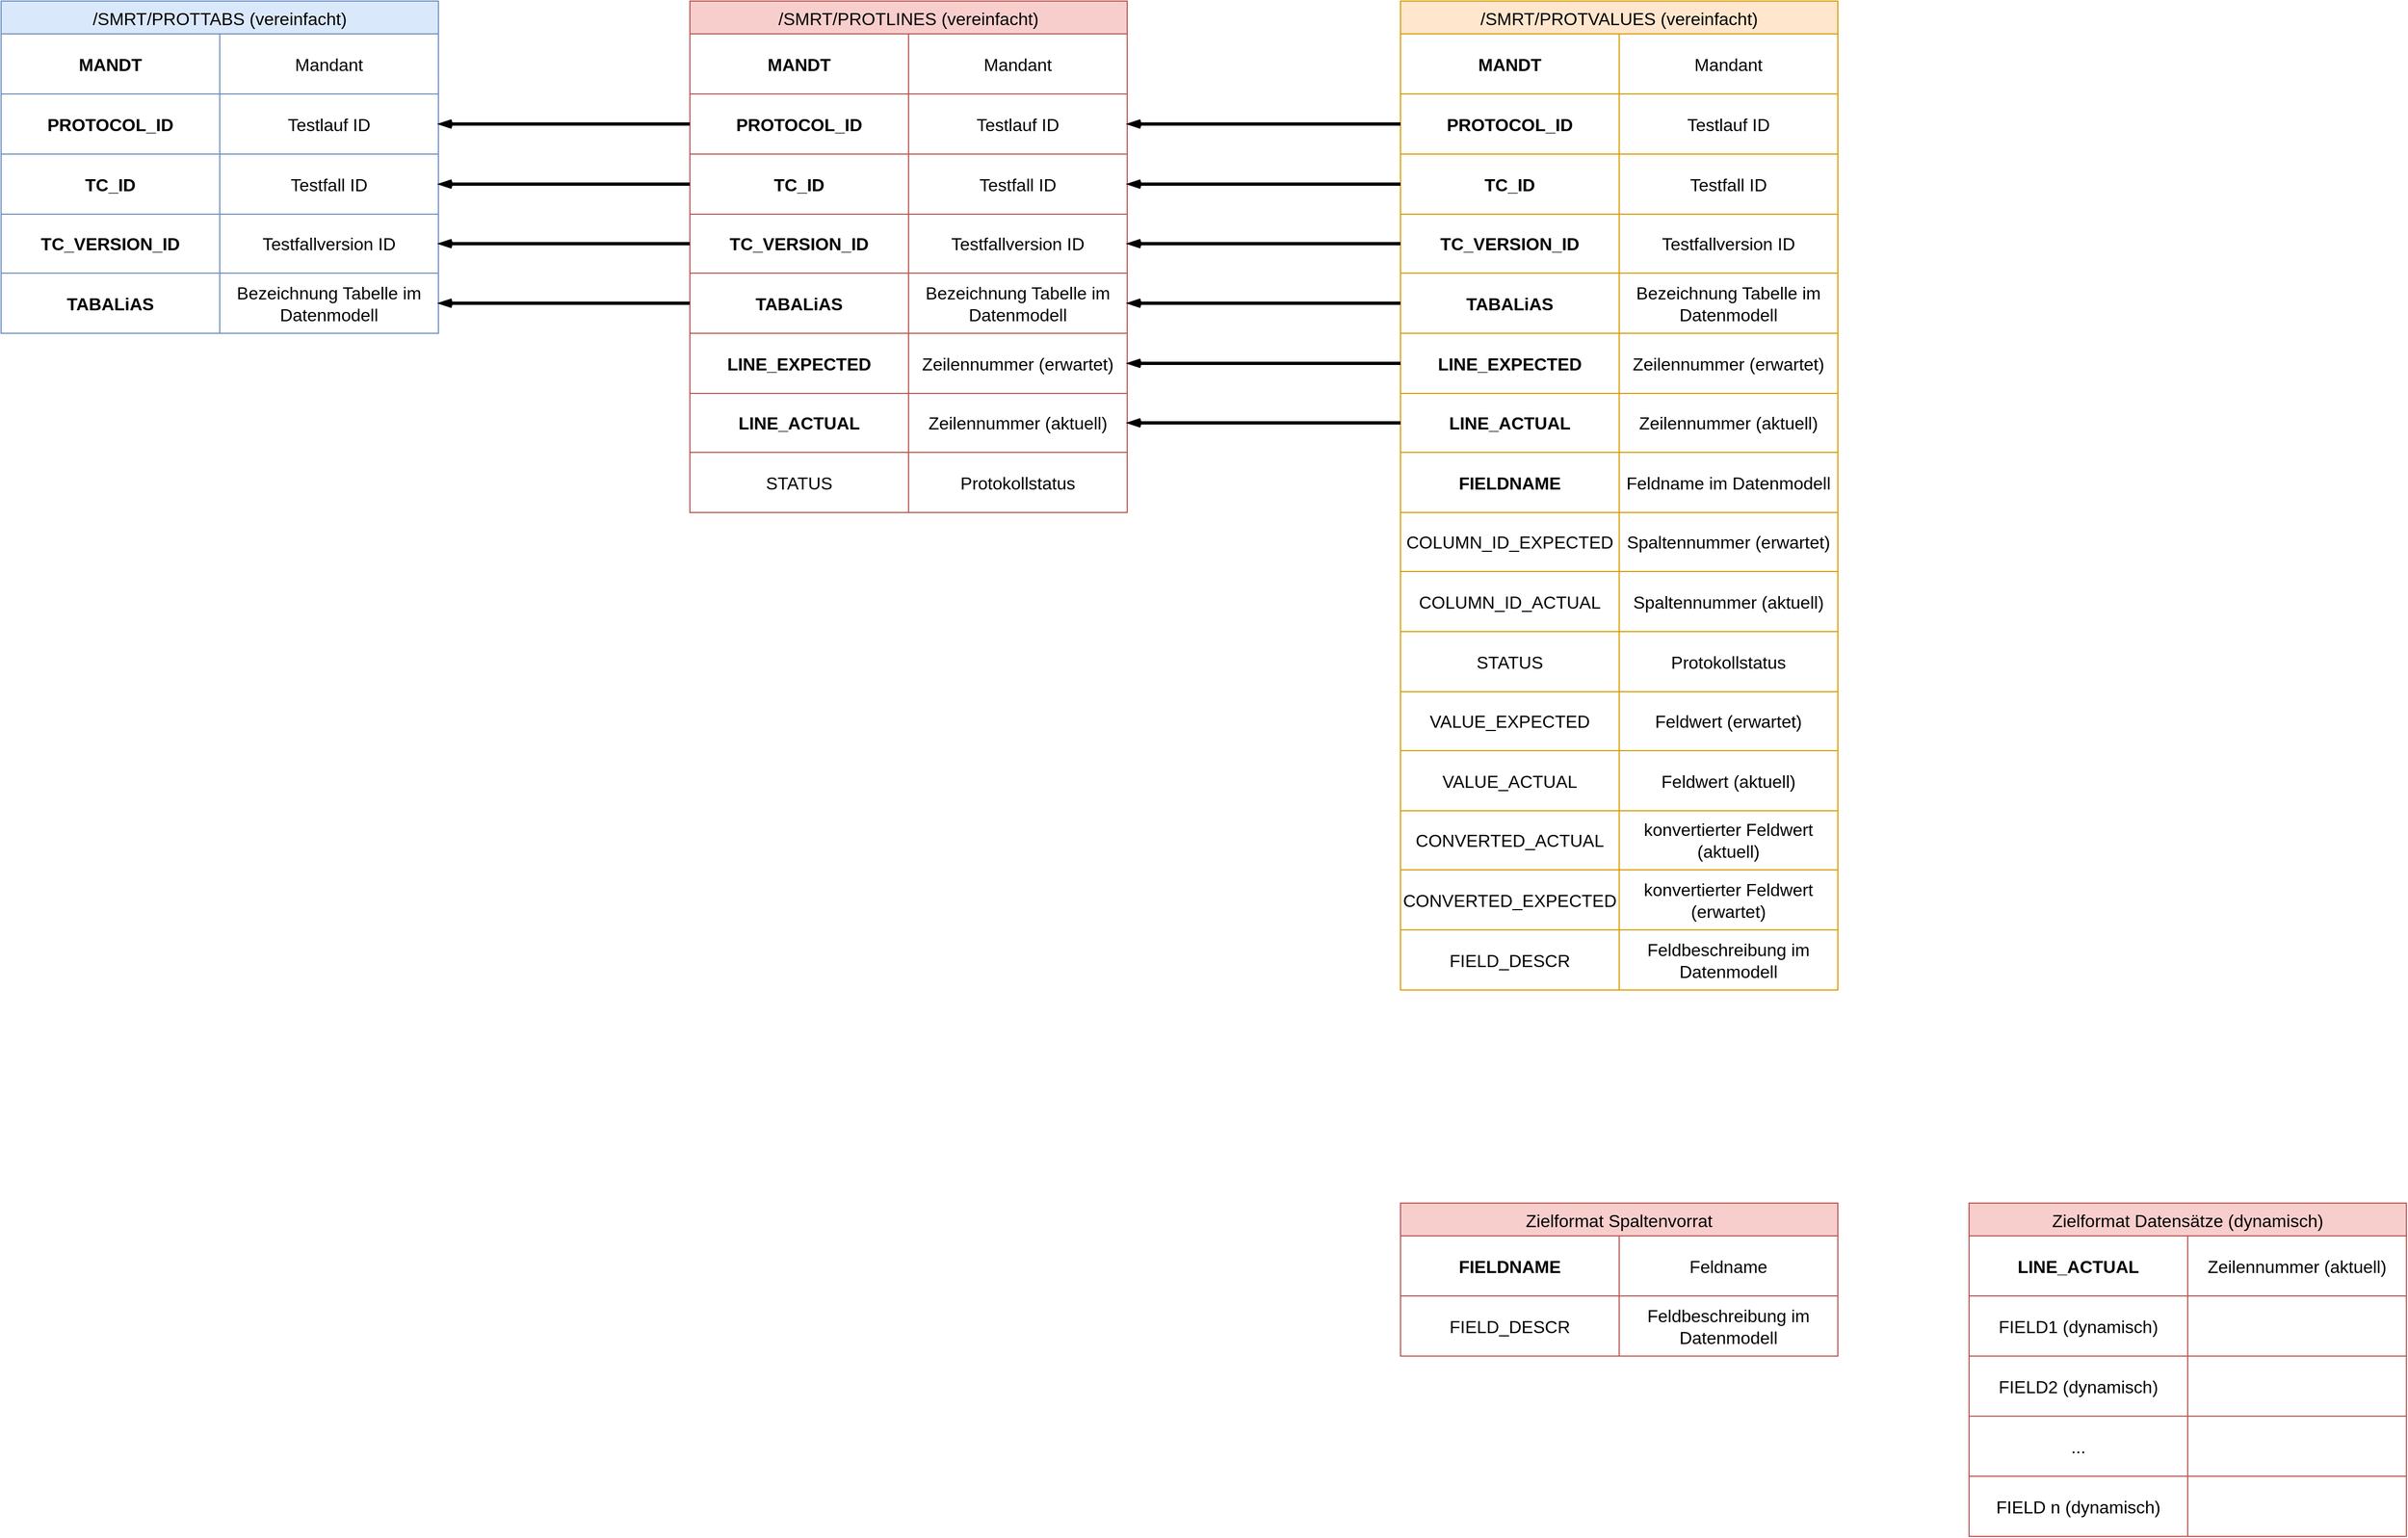 <mxfile version="28.2.8">
  <diagram name="Seite-1" id="xtS-RTxyF89VJCSjxANe">
    <mxGraphModel dx="3441" dy="951" grid="1" gridSize="10" guides="1" tooltips="1" connect="1" arrows="1" fold="1" page="1" pageScale="1" pageWidth="827" pageHeight="1169" math="0" shadow="0">
      <root>
        <mxCell id="0" />
        <mxCell id="1" parent="0" />
        <mxCell id="TMRvNmBy3gaYvKD6rry--1" value="/SMRT/PROTVALUES (vereinfacht)" style="shape=table;startSize=30;container=1;collapsible=0;childLayout=tableLayout;strokeColor=#d79b00;fontSize=16;fillColor=#ffe6cc;" vertex="1" parent="1">
          <mxGeometry x="90" y="80" width="400" height="905" as="geometry" />
        </mxCell>
        <mxCell id="TMRvNmBy3gaYvKD6rry--2" value="" style="shape=tableRow;horizontal=0;startSize=0;swimlaneHead=0;swimlaneBody=0;strokeColor=inherit;top=0;left=0;bottom=0;right=0;collapsible=0;dropTarget=0;fillColor=none;points=[[0,0.5],[1,0.5]];portConstraint=eastwest;fontSize=16;" vertex="1" parent="TMRvNmBy3gaYvKD6rry--1">
          <mxGeometry y="30" width="400" height="55" as="geometry" />
        </mxCell>
        <mxCell id="TMRvNmBy3gaYvKD6rry--3" value="MANDT" style="shape=partialRectangle;html=1;whiteSpace=wrap;connectable=0;strokeColor=inherit;overflow=hidden;fillColor=none;top=0;left=0;bottom=0;right=0;pointerEvents=1;fontSize=16;fontStyle=1" vertex="1" parent="TMRvNmBy3gaYvKD6rry--2">
          <mxGeometry width="200" height="55" as="geometry">
            <mxRectangle width="200" height="55" as="alternateBounds" />
          </mxGeometry>
        </mxCell>
        <mxCell id="TMRvNmBy3gaYvKD6rry--4" value="Mandant" style="shape=partialRectangle;html=1;whiteSpace=wrap;connectable=0;strokeColor=inherit;overflow=hidden;fillColor=none;top=0;left=0;bottom=0;right=0;pointerEvents=1;fontSize=16;" vertex="1" parent="TMRvNmBy3gaYvKD6rry--2">
          <mxGeometry x="200" width="200" height="55" as="geometry">
            <mxRectangle width="200" height="55" as="alternateBounds" />
          </mxGeometry>
        </mxCell>
        <mxCell id="TMRvNmBy3gaYvKD6rry--6" value="" style="shape=tableRow;horizontal=0;startSize=0;swimlaneHead=0;swimlaneBody=0;strokeColor=inherit;top=0;left=0;bottom=0;right=0;collapsible=0;dropTarget=0;fillColor=none;points=[[0,0.5],[1,0.5]];portConstraint=eastwest;fontSize=16;" vertex="1" parent="TMRvNmBy3gaYvKD6rry--1">
          <mxGeometry y="85" width="400" height="55" as="geometry" />
        </mxCell>
        <mxCell id="TMRvNmBy3gaYvKD6rry--7" value="PROTOCOL_ID" style="shape=partialRectangle;html=1;whiteSpace=wrap;connectable=0;strokeColor=inherit;overflow=hidden;fillColor=none;top=0;left=0;bottom=0;right=0;pointerEvents=1;fontSize=16;fontStyle=1" vertex="1" parent="TMRvNmBy3gaYvKD6rry--6">
          <mxGeometry width="200" height="55" as="geometry">
            <mxRectangle width="200" height="55" as="alternateBounds" />
          </mxGeometry>
        </mxCell>
        <mxCell id="TMRvNmBy3gaYvKD6rry--8" value="Testlauf ID" style="shape=partialRectangle;html=1;whiteSpace=wrap;connectable=0;strokeColor=inherit;overflow=hidden;fillColor=none;top=0;left=0;bottom=0;right=0;pointerEvents=1;fontSize=16;" vertex="1" parent="TMRvNmBy3gaYvKD6rry--6">
          <mxGeometry x="200" width="200" height="55" as="geometry">
            <mxRectangle width="200" height="55" as="alternateBounds" />
          </mxGeometry>
        </mxCell>
        <mxCell id="TMRvNmBy3gaYvKD6rry--10" value="" style="shape=tableRow;horizontal=0;startSize=0;swimlaneHead=0;swimlaneBody=0;strokeColor=inherit;top=0;left=0;bottom=0;right=0;collapsible=0;dropTarget=0;fillColor=none;points=[[0,0.5],[1,0.5]];portConstraint=eastwest;fontSize=16;" vertex="1" parent="TMRvNmBy3gaYvKD6rry--1">
          <mxGeometry y="140" width="400" height="55" as="geometry" />
        </mxCell>
        <mxCell id="TMRvNmBy3gaYvKD6rry--11" value="TC_ID" style="shape=partialRectangle;html=1;whiteSpace=wrap;connectable=0;strokeColor=inherit;overflow=hidden;fillColor=none;top=0;left=0;bottom=0;right=0;pointerEvents=1;fontSize=16;fontStyle=1" vertex="1" parent="TMRvNmBy3gaYvKD6rry--10">
          <mxGeometry width="200" height="55" as="geometry">
            <mxRectangle width="200" height="55" as="alternateBounds" />
          </mxGeometry>
        </mxCell>
        <mxCell id="TMRvNmBy3gaYvKD6rry--12" value="Testfall ID" style="shape=partialRectangle;html=1;whiteSpace=wrap;connectable=0;strokeColor=inherit;overflow=hidden;fillColor=none;top=0;left=0;bottom=0;right=0;pointerEvents=1;fontSize=16;" vertex="1" parent="TMRvNmBy3gaYvKD6rry--10">
          <mxGeometry x="200" width="200" height="55" as="geometry">
            <mxRectangle width="200" height="55" as="alternateBounds" />
          </mxGeometry>
        </mxCell>
        <mxCell id="TMRvNmBy3gaYvKD6rry--14" style="shape=tableRow;horizontal=0;startSize=0;swimlaneHead=0;swimlaneBody=0;strokeColor=inherit;top=0;left=0;bottom=0;right=0;collapsible=0;dropTarget=0;fillColor=none;points=[[0,0.5],[1,0.5]];portConstraint=eastwest;fontSize=16;" vertex="1" parent="TMRvNmBy3gaYvKD6rry--1">
          <mxGeometry y="195" width="400" height="54" as="geometry" />
        </mxCell>
        <mxCell id="TMRvNmBy3gaYvKD6rry--15" value="TC_VERSION_ID" style="shape=partialRectangle;html=1;whiteSpace=wrap;connectable=0;strokeColor=inherit;overflow=hidden;fillColor=none;top=0;left=0;bottom=0;right=0;pointerEvents=1;fontSize=16;fontStyle=1" vertex="1" parent="TMRvNmBy3gaYvKD6rry--14">
          <mxGeometry width="200" height="54" as="geometry">
            <mxRectangle width="200" height="54" as="alternateBounds" />
          </mxGeometry>
        </mxCell>
        <mxCell id="TMRvNmBy3gaYvKD6rry--16" value="Testfallversion ID" style="shape=partialRectangle;html=1;whiteSpace=wrap;connectable=0;strokeColor=inherit;overflow=hidden;fillColor=none;top=0;left=0;bottom=0;right=0;pointerEvents=1;fontSize=16;" vertex="1" parent="TMRvNmBy3gaYvKD6rry--14">
          <mxGeometry x="200" width="200" height="54" as="geometry">
            <mxRectangle width="200" height="54" as="alternateBounds" />
          </mxGeometry>
        </mxCell>
        <mxCell id="TMRvNmBy3gaYvKD6rry--17" style="shape=tableRow;horizontal=0;startSize=0;swimlaneHead=0;swimlaneBody=0;strokeColor=inherit;top=0;left=0;bottom=0;right=0;collapsible=0;dropTarget=0;fillColor=none;points=[[0,0.5],[1,0.5]];portConstraint=eastwest;fontSize=16;" vertex="1" parent="TMRvNmBy3gaYvKD6rry--1">
          <mxGeometry y="249" width="400" height="55" as="geometry" />
        </mxCell>
        <mxCell id="TMRvNmBy3gaYvKD6rry--18" value="TABALiAS" style="shape=partialRectangle;html=1;whiteSpace=wrap;connectable=0;strokeColor=inherit;overflow=hidden;fillColor=none;top=0;left=0;bottom=0;right=0;pointerEvents=1;fontSize=16;fontStyle=1" vertex="1" parent="TMRvNmBy3gaYvKD6rry--17">
          <mxGeometry width="200" height="55" as="geometry">
            <mxRectangle width="200" height="55" as="alternateBounds" />
          </mxGeometry>
        </mxCell>
        <mxCell id="TMRvNmBy3gaYvKD6rry--19" value="Bezeichnung Tabelle im Datenmodell" style="shape=partialRectangle;html=1;whiteSpace=wrap;connectable=0;strokeColor=inherit;overflow=hidden;fillColor=none;top=0;left=0;bottom=0;right=0;pointerEvents=1;fontSize=16;" vertex="1" parent="TMRvNmBy3gaYvKD6rry--17">
          <mxGeometry x="200" width="200" height="55" as="geometry">
            <mxRectangle width="200" height="55" as="alternateBounds" />
          </mxGeometry>
        </mxCell>
        <mxCell id="TMRvNmBy3gaYvKD6rry--20" style="shape=tableRow;horizontal=0;startSize=0;swimlaneHead=0;swimlaneBody=0;strokeColor=inherit;top=0;left=0;bottom=0;right=0;collapsible=0;dropTarget=0;fillColor=none;points=[[0,0.5],[1,0.5]];portConstraint=eastwest;fontSize=16;" vertex="1" parent="TMRvNmBy3gaYvKD6rry--1">
          <mxGeometry y="304" width="400" height="55" as="geometry" />
        </mxCell>
        <mxCell id="TMRvNmBy3gaYvKD6rry--21" value="LINE_EXPECTED" style="shape=partialRectangle;html=1;whiteSpace=wrap;connectable=0;strokeColor=inherit;overflow=hidden;fillColor=none;top=0;left=0;bottom=0;right=0;pointerEvents=1;fontSize=16;fontStyle=1" vertex="1" parent="TMRvNmBy3gaYvKD6rry--20">
          <mxGeometry width="200" height="55" as="geometry">
            <mxRectangle width="200" height="55" as="alternateBounds" />
          </mxGeometry>
        </mxCell>
        <mxCell id="TMRvNmBy3gaYvKD6rry--22" value="Zeilennummer (erwartet)" style="shape=partialRectangle;html=1;whiteSpace=wrap;connectable=0;strokeColor=inherit;overflow=hidden;fillColor=none;top=0;left=0;bottom=0;right=0;pointerEvents=1;fontSize=16;" vertex="1" parent="TMRvNmBy3gaYvKD6rry--20">
          <mxGeometry x="200" width="200" height="55" as="geometry">
            <mxRectangle width="200" height="55" as="alternateBounds" />
          </mxGeometry>
        </mxCell>
        <mxCell id="TMRvNmBy3gaYvKD6rry--23" style="shape=tableRow;horizontal=0;startSize=0;swimlaneHead=0;swimlaneBody=0;strokeColor=inherit;top=0;left=0;bottom=0;right=0;collapsible=0;dropTarget=0;fillColor=none;points=[[0,0.5],[1,0.5]];portConstraint=eastwest;fontSize=16;" vertex="1" parent="TMRvNmBy3gaYvKD6rry--1">
          <mxGeometry y="359" width="400" height="54" as="geometry" />
        </mxCell>
        <mxCell id="TMRvNmBy3gaYvKD6rry--24" value="LINE_ACTUAL" style="shape=partialRectangle;html=1;whiteSpace=wrap;connectable=0;strokeColor=inherit;overflow=hidden;fillColor=none;top=0;left=0;bottom=0;right=0;pointerEvents=1;fontSize=16;fontStyle=1" vertex="1" parent="TMRvNmBy3gaYvKD6rry--23">
          <mxGeometry width="200" height="54" as="geometry">
            <mxRectangle width="200" height="54" as="alternateBounds" />
          </mxGeometry>
        </mxCell>
        <mxCell id="TMRvNmBy3gaYvKD6rry--25" value="Zeilennummer (aktuell)" style="shape=partialRectangle;html=1;whiteSpace=wrap;connectable=0;strokeColor=inherit;overflow=hidden;fillColor=none;top=0;left=0;bottom=0;right=0;pointerEvents=1;fontSize=16;" vertex="1" parent="TMRvNmBy3gaYvKD6rry--23">
          <mxGeometry x="200" width="200" height="54" as="geometry">
            <mxRectangle width="200" height="54" as="alternateBounds" />
          </mxGeometry>
        </mxCell>
        <mxCell id="TMRvNmBy3gaYvKD6rry--26" style="shape=tableRow;horizontal=0;startSize=0;swimlaneHead=0;swimlaneBody=0;strokeColor=inherit;top=0;left=0;bottom=0;right=0;collapsible=0;dropTarget=0;fillColor=none;points=[[0,0.5],[1,0.5]];portConstraint=eastwest;fontSize=16;" vertex="1" parent="TMRvNmBy3gaYvKD6rry--1">
          <mxGeometry y="413" width="400" height="55" as="geometry" />
        </mxCell>
        <mxCell id="TMRvNmBy3gaYvKD6rry--27" value="FIELDNAME" style="shape=partialRectangle;html=1;whiteSpace=wrap;connectable=0;strokeColor=inherit;overflow=hidden;fillColor=none;top=0;left=0;bottom=0;right=0;pointerEvents=1;fontSize=16;fontStyle=1" vertex="1" parent="TMRvNmBy3gaYvKD6rry--26">
          <mxGeometry width="200" height="55" as="geometry">
            <mxRectangle width="200" height="55" as="alternateBounds" />
          </mxGeometry>
        </mxCell>
        <mxCell id="TMRvNmBy3gaYvKD6rry--28" value="Feldname im Datenmodell" style="shape=partialRectangle;html=1;whiteSpace=wrap;connectable=0;strokeColor=inherit;overflow=hidden;fillColor=none;top=0;left=0;bottom=0;right=0;pointerEvents=1;fontSize=16;" vertex="1" parent="TMRvNmBy3gaYvKD6rry--26">
          <mxGeometry x="200" width="200" height="55" as="geometry">
            <mxRectangle width="200" height="55" as="alternateBounds" />
          </mxGeometry>
        </mxCell>
        <mxCell id="TMRvNmBy3gaYvKD6rry--29" style="shape=tableRow;horizontal=0;startSize=0;swimlaneHead=0;swimlaneBody=0;strokeColor=inherit;top=0;left=0;bottom=0;right=0;collapsible=0;dropTarget=0;fillColor=none;points=[[0,0.5],[1,0.5]];portConstraint=eastwest;fontSize=16;" vertex="1" parent="TMRvNmBy3gaYvKD6rry--1">
          <mxGeometry y="468" width="400" height="54" as="geometry" />
        </mxCell>
        <mxCell id="TMRvNmBy3gaYvKD6rry--30" value="COLUMN_ID_EXPECTED" style="shape=partialRectangle;html=1;whiteSpace=wrap;connectable=0;strokeColor=inherit;overflow=hidden;fillColor=none;top=0;left=0;bottom=0;right=0;pointerEvents=1;fontSize=16;" vertex="1" parent="TMRvNmBy3gaYvKD6rry--29">
          <mxGeometry width="200" height="54" as="geometry">
            <mxRectangle width="200" height="54" as="alternateBounds" />
          </mxGeometry>
        </mxCell>
        <mxCell id="TMRvNmBy3gaYvKD6rry--31" value="Spaltennummer (erwartet)" style="shape=partialRectangle;html=1;whiteSpace=wrap;connectable=0;strokeColor=inherit;overflow=hidden;fillColor=none;top=0;left=0;bottom=0;right=0;pointerEvents=1;fontSize=16;" vertex="1" parent="TMRvNmBy3gaYvKD6rry--29">
          <mxGeometry x="200" width="200" height="54" as="geometry">
            <mxRectangle width="200" height="54" as="alternateBounds" />
          </mxGeometry>
        </mxCell>
        <mxCell id="TMRvNmBy3gaYvKD6rry--32" style="shape=tableRow;horizontal=0;startSize=0;swimlaneHead=0;swimlaneBody=0;strokeColor=inherit;top=0;left=0;bottom=0;right=0;collapsible=0;dropTarget=0;fillColor=none;points=[[0,0.5],[1,0.5]];portConstraint=eastwest;fontSize=16;" vertex="1" parent="TMRvNmBy3gaYvKD6rry--1">
          <mxGeometry y="522" width="400" height="55" as="geometry" />
        </mxCell>
        <mxCell id="TMRvNmBy3gaYvKD6rry--33" value="COLUMN_ID_ACTUAL" style="shape=partialRectangle;html=1;whiteSpace=wrap;connectable=0;strokeColor=inherit;overflow=hidden;fillColor=none;top=0;left=0;bottom=0;right=0;pointerEvents=1;fontSize=16;" vertex="1" parent="TMRvNmBy3gaYvKD6rry--32">
          <mxGeometry width="200" height="55" as="geometry">
            <mxRectangle width="200" height="55" as="alternateBounds" />
          </mxGeometry>
        </mxCell>
        <mxCell id="TMRvNmBy3gaYvKD6rry--34" value="Spaltennummer (aktuell)" style="shape=partialRectangle;html=1;whiteSpace=wrap;connectable=0;strokeColor=inherit;overflow=hidden;fillColor=none;top=0;left=0;bottom=0;right=0;pointerEvents=1;fontSize=16;" vertex="1" parent="TMRvNmBy3gaYvKD6rry--32">
          <mxGeometry x="200" width="200" height="55" as="geometry">
            <mxRectangle width="200" height="55" as="alternateBounds" />
          </mxGeometry>
        </mxCell>
        <mxCell id="TMRvNmBy3gaYvKD6rry--35" style="shape=tableRow;horizontal=0;startSize=0;swimlaneHead=0;swimlaneBody=0;strokeColor=inherit;top=0;left=0;bottom=0;right=0;collapsible=0;dropTarget=0;fillColor=none;points=[[0,0.5],[1,0.5]];portConstraint=eastwest;fontSize=16;" vertex="1" parent="TMRvNmBy3gaYvKD6rry--1">
          <mxGeometry y="577" width="400" height="55" as="geometry" />
        </mxCell>
        <mxCell id="TMRvNmBy3gaYvKD6rry--36" value="STATUS" style="shape=partialRectangle;html=1;whiteSpace=wrap;connectable=0;strokeColor=inherit;overflow=hidden;fillColor=none;top=0;left=0;bottom=0;right=0;pointerEvents=1;fontSize=16;" vertex="1" parent="TMRvNmBy3gaYvKD6rry--35">
          <mxGeometry width="200" height="55" as="geometry">
            <mxRectangle width="200" height="55" as="alternateBounds" />
          </mxGeometry>
        </mxCell>
        <mxCell id="TMRvNmBy3gaYvKD6rry--37" value="Protokollstatus" style="shape=partialRectangle;html=1;whiteSpace=wrap;connectable=0;strokeColor=inherit;overflow=hidden;fillColor=none;top=0;left=0;bottom=0;right=0;pointerEvents=1;fontSize=16;" vertex="1" parent="TMRvNmBy3gaYvKD6rry--35">
          <mxGeometry x="200" width="200" height="55" as="geometry">
            <mxRectangle width="200" height="55" as="alternateBounds" />
          </mxGeometry>
        </mxCell>
        <mxCell id="TMRvNmBy3gaYvKD6rry--38" style="shape=tableRow;horizontal=0;startSize=0;swimlaneHead=0;swimlaneBody=0;strokeColor=inherit;top=0;left=0;bottom=0;right=0;collapsible=0;dropTarget=0;fillColor=none;points=[[0,0.5],[1,0.5]];portConstraint=eastwest;fontSize=16;" vertex="1" parent="TMRvNmBy3gaYvKD6rry--1">
          <mxGeometry y="632" width="400" height="54" as="geometry" />
        </mxCell>
        <mxCell id="TMRvNmBy3gaYvKD6rry--39" value="VALUE_EXPECTED" style="shape=partialRectangle;html=1;whiteSpace=wrap;connectable=0;strokeColor=inherit;overflow=hidden;fillColor=none;top=0;left=0;bottom=0;right=0;pointerEvents=1;fontSize=16;" vertex="1" parent="TMRvNmBy3gaYvKD6rry--38">
          <mxGeometry width="200" height="54" as="geometry">
            <mxRectangle width="200" height="54" as="alternateBounds" />
          </mxGeometry>
        </mxCell>
        <mxCell id="TMRvNmBy3gaYvKD6rry--40" value="Feldwert (erwartet)" style="shape=partialRectangle;html=1;whiteSpace=wrap;connectable=0;strokeColor=inherit;overflow=hidden;fillColor=none;top=0;left=0;bottom=0;right=0;pointerEvents=1;fontSize=16;" vertex="1" parent="TMRvNmBy3gaYvKD6rry--38">
          <mxGeometry x="200" width="200" height="54" as="geometry">
            <mxRectangle width="200" height="54" as="alternateBounds" />
          </mxGeometry>
        </mxCell>
        <mxCell id="TMRvNmBy3gaYvKD6rry--41" style="shape=tableRow;horizontal=0;startSize=0;swimlaneHead=0;swimlaneBody=0;strokeColor=inherit;top=0;left=0;bottom=0;right=0;collapsible=0;dropTarget=0;fillColor=none;points=[[0,0.5],[1,0.5]];portConstraint=eastwest;fontSize=16;" vertex="1" parent="TMRvNmBy3gaYvKD6rry--1">
          <mxGeometry y="686" width="400" height="55" as="geometry" />
        </mxCell>
        <mxCell id="TMRvNmBy3gaYvKD6rry--42" value="VALUE_ACTUAL" style="shape=partialRectangle;html=1;whiteSpace=wrap;connectable=0;strokeColor=inherit;overflow=hidden;fillColor=none;top=0;left=0;bottom=0;right=0;pointerEvents=1;fontSize=16;" vertex="1" parent="TMRvNmBy3gaYvKD6rry--41">
          <mxGeometry width="200" height="55" as="geometry">
            <mxRectangle width="200" height="55" as="alternateBounds" />
          </mxGeometry>
        </mxCell>
        <mxCell id="TMRvNmBy3gaYvKD6rry--43" value="Feldwert (aktuell)" style="shape=partialRectangle;html=1;whiteSpace=wrap;connectable=0;strokeColor=inherit;overflow=hidden;fillColor=none;top=0;left=0;bottom=0;right=0;pointerEvents=1;fontSize=16;" vertex="1" parent="TMRvNmBy3gaYvKD6rry--41">
          <mxGeometry x="200" width="200" height="55" as="geometry">
            <mxRectangle width="200" height="55" as="alternateBounds" />
          </mxGeometry>
        </mxCell>
        <mxCell id="TMRvNmBy3gaYvKD6rry--47" style="shape=tableRow;horizontal=0;startSize=0;swimlaneHead=0;swimlaneBody=0;strokeColor=inherit;top=0;left=0;bottom=0;right=0;collapsible=0;dropTarget=0;fillColor=none;points=[[0,0.5],[1,0.5]];portConstraint=eastwest;fontSize=16;" vertex="1" parent="TMRvNmBy3gaYvKD6rry--1">
          <mxGeometry y="741" width="400" height="54" as="geometry" />
        </mxCell>
        <mxCell id="TMRvNmBy3gaYvKD6rry--48" value="CONVERTED_ACTUAL" style="shape=partialRectangle;html=1;whiteSpace=wrap;connectable=0;strokeColor=inherit;overflow=hidden;fillColor=none;top=0;left=0;bottom=0;right=0;pointerEvents=1;fontSize=16;" vertex="1" parent="TMRvNmBy3gaYvKD6rry--47">
          <mxGeometry width="200" height="54" as="geometry">
            <mxRectangle width="200" height="54" as="alternateBounds" />
          </mxGeometry>
        </mxCell>
        <mxCell id="TMRvNmBy3gaYvKD6rry--49" value="konvertierter Feldwert (aktuell)" style="shape=partialRectangle;html=1;whiteSpace=wrap;connectable=0;strokeColor=inherit;overflow=hidden;fillColor=none;top=0;left=0;bottom=0;right=0;pointerEvents=1;fontSize=16;" vertex="1" parent="TMRvNmBy3gaYvKD6rry--47">
          <mxGeometry x="200" width="200" height="54" as="geometry">
            <mxRectangle width="200" height="54" as="alternateBounds" />
          </mxGeometry>
        </mxCell>
        <mxCell id="TMRvNmBy3gaYvKD6rry--50" style="shape=tableRow;horizontal=0;startSize=0;swimlaneHead=0;swimlaneBody=0;strokeColor=inherit;top=0;left=0;bottom=0;right=0;collapsible=0;dropTarget=0;fillColor=none;points=[[0,0.5],[1,0.5]];portConstraint=eastwest;fontSize=16;" vertex="1" parent="TMRvNmBy3gaYvKD6rry--1">
          <mxGeometry y="795" width="400" height="55" as="geometry" />
        </mxCell>
        <mxCell id="TMRvNmBy3gaYvKD6rry--51" value="CONVERTED_EXPECTED" style="shape=partialRectangle;html=1;whiteSpace=wrap;connectable=0;strokeColor=inherit;overflow=hidden;fillColor=none;top=0;left=0;bottom=0;right=0;pointerEvents=1;fontSize=16;" vertex="1" parent="TMRvNmBy3gaYvKD6rry--50">
          <mxGeometry width="200" height="55" as="geometry">
            <mxRectangle width="200" height="55" as="alternateBounds" />
          </mxGeometry>
        </mxCell>
        <mxCell id="TMRvNmBy3gaYvKD6rry--52" value="konvertierter Feldwert (erwartet)" style="shape=partialRectangle;html=1;whiteSpace=wrap;connectable=0;strokeColor=inherit;overflow=hidden;fillColor=none;top=0;left=0;bottom=0;right=0;pointerEvents=1;fontSize=16;" vertex="1" parent="TMRvNmBy3gaYvKD6rry--50">
          <mxGeometry x="200" width="200" height="55" as="geometry">
            <mxRectangle width="200" height="55" as="alternateBounds" />
          </mxGeometry>
        </mxCell>
        <mxCell id="TMRvNmBy3gaYvKD6rry--230" style="shape=tableRow;horizontal=0;startSize=0;swimlaneHead=0;swimlaneBody=0;strokeColor=inherit;top=0;left=0;bottom=0;right=0;collapsible=0;dropTarget=0;fillColor=none;points=[[0,0.5],[1,0.5]];portConstraint=eastwest;fontSize=16;" vertex="1" parent="TMRvNmBy3gaYvKD6rry--1">
          <mxGeometry y="850" width="400" height="55" as="geometry" />
        </mxCell>
        <mxCell id="TMRvNmBy3gaYvKD6rry--231" value="FIELD_DESCR" style="shape=partialRectangle;html=1;whiteSpace=wrap;connectable=0;strokeColor=inherit;overflow=hidden;fillColor=none;top=0;left=0;bottom=0;right=0;pointerEvents=1;fontSize=16;" vertex="1" parent="TMRvNmBy3gaYvKD6rry--230">
          <mxGeometry width="200" height="55" as="geometry">
            <mxRectangle width="200" height="55" as="alternateBounds" />
          </mxGeometry>
        </mxCell>
        <mxCell id="TMRvNmBy3gaYvKD6rry--232" value="Feldbeschreibung im Datenmodell" style="shape=partialRectangle;html=1;whiteSpace=wrap;connectable=0;strokeColor=inherit;overflow=hidden;fillColor=none;top=0;left=0;bottom=0;right=0;pointerEvents=1;fontSize=16;" vertex="1" parent="TMRvNmBy3gaYvKD6rry--230">
          <mxGeometry x="200" width="200" height="55" as="geometry">
            <mxRectangle width="200" height="55" as="alternateBounds" />
          </mxGeometry>
        </mxCell>
        <mxCell id="TMRvNmBy3gaYvKD6rry--54" value="/SMRT/PROTLINES (vereinfacht)" style="shape=table;startSize=30;container=1;collapsible=0;childLayout=tableLayout;strokeColor=#b85450;fontSize=16;fillColor=#f8cecc;" vertex="1" parent="1">
          <mxGeometry x="-560" y="80" width="400" height="468" as="geometry" />
        </mxCell>
        <mxCell id="TMRvNmBy3gaYvKD6rry--55" value="" style="shape=tableRow;horizontal=0;startSize=0;swimlaneHead=0;swimlaneBody=0;strokeColor=inherit;top=0;left=0;bottom=0;right=0;collapsible=0;dropTarget=0;fillColor=none;points=[[0,0.5],[1,0.5]];portConstraint=eastwest;fontSize=16;" vertex="1" parent="TMRvNmBy3gaYvKD6rry--54">
          <mxGeometry y="30" width="400" height="55" as="geometry" />
        </mxCell>
        <mxCell id="TMRvNmBy3gaYvKD6rry--56" value="MANDT" style="shape=partialRectangle;html=1;whiteSpace=wrap;connectable=0;strokeColor=inherit;overflow=hidden;fillColor=none;top=0;left=0;bottom=0;right=0;pointerEvents=1;fontSize=16;fontStyle=1" vertex="1" parent="TMRvNmBy3gaYvKD6rry--55">
          <mxGeometry width="200" height="55" as="geometry">
            <mxRectangle width="200" height="55" as="alternateBounds" />
          </mxGeometry>
        </mxCell>
        <mxCell id="TMRvNmBy3gaYvKD6rry--57" value="Mandant" style="shape=partialRectangle;html=1;whiteSpace=wrap;connectable=0;strokeColor=inherit;overflow=hidden;fillColor=none;top=0;left=0;bottom=0;right=0;pointerEvents=1;fontSize=16;" vertex="1" parent="TMRvNmBy3gaYvKD6rry--55">
          <mxGeometry x="200" width="200" height="55" as="geometry">
            <mxRectangle width="200" height="55" as="alternateBounds" />
          </mxGeometry>
        </mxCell>
        <mxCell id="TMRvNmBy3gaYvKD6rry--58" value="" style="shape=tableRow;horizontal=0;startSize=0;swimlaneHead=0;swimlaneBody=0;strokeColor=inherit;top=0;left=0;bottom=0;right=0;collapsible=0;dropTarget=0;fillColor=none;points=[[0,0.5],[1,0.5]];portConstraint=eastwest;fontSize=16;" vertex="1" parent="TMRvNmBy3gaYvKD6rry--54">
          <mxGeometry y="85" width="400" height="55" as="geometry" />
        </mxCell>
        <mxCell id="TMRvNmBy3gaYvKD6rry--59" value="PROTOCOL_ID" style="shape=partialRectangle;html=1;whiteSpace=wrap;connectable=0;strokeColor=inherit;overflow=hidden;fillColor=none;top=0;left=0;bottom=0;right=0;pointerEvents=1;fontSize=16;fontStyle=1" vertex="1" parent="TMRvNmBy3gaYvKD6rry--58">
          <mxGeometry width="200" height="55" as="geometry">
            <mxRectangle width="200" height="55" as="alternateBounds" />
          </mxGeometry>
        </mxCell>
        <mxCell id="TMRvNmBy3gaYvKD6rry--60" value="Testlauf ID" style="shape=partialRectangle;html=1;whiteSpace=wrap;connectable=0;strokeColor=inherit;overflow=hidden;fillColor=none;top=0;left=0;bottom=0;right=0;pointerEvents=1;fontSize=16;" vertex="1" parent="TMRvNmBy3gaYvKD6rry--58">
          <mxGeometry x="200" width="200" height="55" as="geometry">
            <mxRectangle width="200" height="55" as="alternateBounds" />
          </mxGeometry>
        </mxCell>
        <mxCell id="TMRvNmBy3gaYvKD6rry--61" value="" style="shape=tableRow;horizontal=0;startSize=0;swimlaneHead=0;swimlaneBody=0;strokeColor=inherit;top=0;left=0;bottom=0;right=0;collapsible=0;dropTarget=0;fillColor=none;points=[[0,0.5],[1,0.5]];portConstraint=eastwest;fontSize=16;" vertex="1" parent="TMRvNmBy3gaYvKD6rry--54">
          <mxGeometry y="140" width="400" height="55" as="geometry" />
        </mxCell>
        <mxCell id="TMRvNmBy3gaYvKD6rry--62" value="TC_ID" style="shape=partialRectangle;html=1;whiteSpace=wrap;connectable=0;strokeColor=inherit;overflow=hidden;fillColor=none;top=0;left=0;bottom=0;right=0;pointerEvents=1;fontSize=16;fontStyle=1" vertex="1" parent="TMRvNmBy3gaYvKD6rry--61">
          <mxGeometry width="200" height="55" as="geometry">
            <mxRectangle width="200" height="55" as="alternateBounds" />
          </mxGeometry>
        </mxCell>
        <mxCell id="TMRvNmBy3gaYvKD6rry--63" value="Testfall ID" style="shape=partialRectangle;html=1;whiteSpace=wrap;connectable=0;strokeColor=inherit;overflow=hidden;fillColor=none;top=0;left=0;bottom=0;right=0;pointerEvents=1;fontSize=16;" vertex="1" parent="TMRvNmBy3gaYvKD6rry--61">
          <mxGeometry x="200" width="200" height="55" as="geometry">
            <mxRectangle width="200" height="55" as="alternateBounds" />
          </mxGeometry>
        </mxCell>
        <mxCell id="TMRvNmBy3gaYvKD6rry--64" style="shape=tableRow;horizontal=0;startSize=0;swimlaneHead=0;swimlaneBody=0;strokeColor=inherit;top=0;left=0;bottom=0;right=0;collapsible=0;dropTarget=0;fillColor=none;points=[[0,0.5],[1,0.5]];portConstraint=eastwest;fontSize=16;" vertex="1" parent="TMRvNmBy3gaYvKD6rry--54">
          <mxGeometry y="195" width="400" height="54" as="geometry" />
        </mxCell>
        <mxCell id="TMRvNmBy3gaYvKD6rry--65" value="TC_VERSION_ID" style="shape=partialRectangle;html=1;whiteSpace=wrap;connectable=0;strokeColor=inherit;overflow=hidden;fillColor=none;top=0;left=0;bottom=0;right=0;pointerEvents=1;fontSize=16;fontStyle=1" vertex="1" parent="TMRvNmBy3gaYvKD6rry--64">
          <mxGeometry width="200" height="54" as="geometry">
            <mxRectangle width="200" height="54" as="alternateBounds" />
          </mxGeometry>
        </mxCell>
        <mxCell id="TMRvNmBy3gaYvKD6rry--66" value="Testfallversion ID" style="shape=partialRectangle;html=1;whiteSpace=wrap;connectable=0;strokeColor=inherit;overflow=hidden;fillColor=none;top=0;left=0;bottom=0;right=0;pointerEvents=1;fontSize=16;" vertex="1" parent="TMRvNmBy3gaYvKD6rry--64">
          <mxGeometry x="200" width="200" height="54" as="geometry">
            <mxRectangle width="200" height="54" as="alternateBounds" />
          </mxGeometry>
        </mxCell>
        <mxCell id="TMRvNmBy3gaYvKD6rry--67" style="shape=tableRow;horizontal=0;startSize=0;swimlaneHead=0;swimlaneBody=0;strokeColor=inherit;top=0;left=0;bottom=0;right=0;collapsible=0;dropTarget=0;fillColor=none;points=[[0,0.5],[1,0.5]];portConstraint=eastwest;fontSize=16;" vertex="1" parent="TMRvNmBy3gaYvKD6rry--54">
          <mxGeometry y="249" width="400" height="55" as="geometry" />
        </mxCell>
        <mxCell id="TMRvNmBy3gaYvKD6rry--68" value="TABALiAS" style="shape=partialRectangle;html=1;whiteSpace=wrap;connectable=0;strokeColor=inherit;overflow=hidden;fillColor=none;top=0;left=0;bottom=0;right=0;pointerEvents=1;fontSize=16;fontStyle=1" vertex="1" parent="TMRvNmBy3gaYvKD6rry--67">
          <mxGeometry width="200" height="55" as="geometry">
            <mxRectangle width="200" height="55" as="alternateBounds" />
          </mxGeometry>
        </mxCell>
        <mxCell id="TMRvNmBy3gaYvKD6rry--69" value="Bezeichnung Tabelle im Datenmodell" style="shape=partialRectangle;html=1;whiteSpace=wrap;connectable=0;strokeColor=inherit;overflow=hidden;fillColor=none;top=0;left=0;bottom=0;right=0;pointerEvents=1;fontSize=16;" vertex="1" parent="TMRvNmBy3gaYvKD6rry--67">
          <mxGeometry x="200" width="200" height="55" as="geometry">
            <mxRectangle width="200" height="55" as="alternateBounds" />
          </mxGeometry>
        </mxCell>
        <mxCell id="TMRvNmBy3gaYvKD6rry--70" style="shape=tableRow;horizontal=0;startSize=0;swimlaneHead=0;swimlaneBody=0;strokeColor=inherit;top=0;left=0;bottom=0;right=0;collapsible=0;dropTarget=0;fillColor=none;points=[[0,0.5],[1,0.5]];portConstraint=eastwest;fontSize=16;" vertex="1" parent="TMRvNmBy3gaYvKD6rry--54">
          <mxGeometry y="304" width="400" height="55" as="geometry" />
        </mxCell>
        <mxCell id="TMRvNmBy3gaYvKD6rry--71" value="LINE_EXPECTED" style="shape=partialRectangle;html=1;whiteSpace=wrap;connectable=0;strokeColor=inherit;overflow=hidden;fillColor=none;top=0;left=0;bottom=0;right=0;pointerEvents=1;fontSize=16;fontStyle=1" vertex="1" parent="TMRvNmBy3gaYvKD6rry--70">
          <mxGeometry width="200" height="55" as="geometry">
            <mxRectangle width="200" height="55" as="alternateBounds" />
          </mxGeometry>
        </mxCell>
        <mxCell id="TMRvNmBy3gaYvKD6rry--72" value="Zeilennummer (erwartet)" style="shape=partialRectangle;html=1;whiteSpace=wrap;connectable=0;strokeColor=inherit;overflow=hidden;fillColor=none;top=0;left=0;bottom=0;right=0;pointerEvents=1;fontSize=16;" vertex="1" parent="TMRvNmBy3gaYvKD6rry--70">
          <mxGeometry x="200" width="200" height="55" as="geometry">
            <mxRectangle width="200" height="55" as="alternateBounds" />
          </mxGeometry>
        </mxCell>
        <mxCell id="TMRvNmBy3gaYvKD6rry--73" style="shape=tableRow;horizontal=0;startSize=0;swimlaneHead=0;swimlaneBody=0;strokeColor=inherit;top=0;left=0;bottom=0;right=0;collapsible=0;dropTarget=0;fillColor=none;points=[[0,0.5],[1,0.5]];portConstraint=eastwest;fontSize=16;" vertex="1" parent="TMRvNmBy3gaYvKD6rry--54">
          <mxGeometry y="359" width="400" height="54" as="geometry" />
        </mxCell>
        <mxCell id="TMRvNmBy3gaYvKD6rry--74" value="LINE_ACTUAL" style="shape=partialRectangle;html=1;whiteSpace=wrap;connectable=0;strokeColor=inherit;overflow=hidden;fillColor=none;top=0;left=0;bottom=0;right=0;pointerEvents=1;fontSize=16;fontStyle=1" vertex="1" parent="TMRvNmBy3gaYvKD6rry--73">
          <mxGeometry width="200" height="54" as="geometry">
            <mxRectangle width="200" height="54" as="alternateBounds" />
          </mxGeometry>
        </mxCell>
        <mxCell id="TMRvNmBy3gaYvKD6rry--75" value="Zeilennummer (aktuell)" style="shape=partialRectangle;html=1;whiteSpace=wrap;connectable=0;strokeColor=inherit;overflow=hidden;fillColor=none;top=0;left=0;bottom=0;right=0;pointerEvents=1;fontSize=16;" vertex="1" parent="TMRvNmBy3gaYvKD6rry--73">
          <mxGeometry x="200" width="200" height="54" as="geometry">
            <mxRectangle width="200" height="54" as="alternateBounds" />
          </mxGeometry>
        </mxCell>
        <mxCell id="TMRvNmBy3gaYvKD6rry--85" style="shape=tableRow;horizontal=0;startSize=0;swimlaneHead=0;swimlaneBody=0;strokeColor=inherit;top=0;left=0;bottom=0;right=0;collapsible=0;dropTarget=0;fillColor=none;points=[[0,0.5],[1,0.5]];portConstraint=eastwest;fontSize=16;" vertex="1" parent="TMRvNmBy3gaYvKD6rry--54">
          <mxGeometry y="413" width="400" height="55" as="geometry" />
        </mxCell>
        <mxCell id="TMRvNmBy3gaYvKD6rry--86" value="STATUS" style="shape=partialRectangle;html=1;whiteSpace=wrap;connectable=0;strokeColor=inherit;overflow=hidden;fillColor=none;top=0;left=0;bottom=0;right=0;pointerEvents=1;fontSize=16;" vertex="1" parent="TMRvNmBy3gaYvKD6rry--85">
          <mxGeometry width="200" height="55" as="geometry">
            <mxRectangle width="200" height="55" as="alternateBounds" />
          </mxGeometry>
        </mxCell>
        <mxCell id="TMRvNmBy3gaYvKD6rry--87" value="Protokollstatus" style="shape=partialRectangle;html=1;whiteSpace=wrap;connectable=0;strokeColor=inherit;overflow=hidden;fillColor=none;top=0;left=0;bottom=0;right=0;pointerEvents=1;fontSize=16;" vertex="1" parent="TMRvNmBy3gaYvKD6rry--85">
          <mxGeometry x="200" width="200" height="55" as="geometry">
            <mxRectangle width="200" height="55" as="alternateBounds" />
          </mxGeometry>
        </mxCell>
        <mxCell id="TMRvNmBy3gaYvKD6rry--106" style="edgeStyle=orthogonalEdgeStyle;rounded=1;orthogonalLoop=1;jettySize=auto;html=1;curved=0;endArrow=openThin;endFill=0;strokeWidth=3;" edge="1" parent="1" source="TMRvNmBy3gaYvKD6rry--6" target="TMRvNmBy3gaYvKD6rry--58">
          <mxGeometry relative="1" as="geometry" />
        </mxCell>
        <mxCell id="TMRvNmBy3gaYvKD6rry--107" style="edgeStyle=orthogonalEdgeStyle;rounded=1;orthogonalLoop=1;jettySize=auto;html=1;endArrow=openThin;endFill=0;curved=0;strokeColor=default;strokeWidth=3;align=center;verticalAlign=middle;fontFamily=Helvetica;fontSize=11;fontColor=default;labelBackgroundColor=default;" edge="1" parent="1" source="TMRvNmBy3gaYvKD6rry--10" target="TMRvNmBy3gaYvKD6rry--61">
          <mxGeometry relative="1" as="geometry" />
        </mxCell>
        <mxCell id="TMRvNmBy3gaYvKD6rry--108" style="edgeStyle=orthogonalEdgeStyle;rounded=1;orthogonalLoop=1;jettySize=auto;html=1;strokeColor=default;align=center;verticalAlign=middle;fontFamily=Helvetica;fontSize=11;fontColor=default;labelBackgroundColor=default;endArrow=openThin;endFill=0;curved=0;strokeWidth=3;" edge="1" parent="1" source="TMRvNmBy3gaYvKD6rry--14" target="TMRvNmBy3gaYvKD6rry--64">
          <mxGeometry relative="1" as="geometry" />
        </mxCell>
        <mxCell id="TMRvNmBy3gaYvKD6rry--109" style="edgeStyle=orthogonalEdgeStyle;rounded=1;orthogonalLoop=1;jettySize=auto;html=1;strokeColor=default;align=center;verticalAlign=middle;fontFamily=Helvetica;fontSize=11;fontColor=default;labelBackgroundColor=default;endArrow=openThin;endFill=0;curved=0;strokeWidth=3;" edge="1" parent="1" source="TMRvNmBy3gaYvKD6rry--17" target="TMRvNmBy3gaYvKD6rry--67">
          <mxGeometry relative="1" as="geometry" />
        </mxCell>
        <mxCell id="TMRvNmBy3gaYvKD6rry--110" style="edgeStyle=orthogonalEdgeStyle;rounded=1;orthogonalLoop=1;jettySize=auto;html=1;entryX=1;entryY=0.5;entryDx=0;entryDy=0;strokeColor=default;align=center;verticalAlign=middle;fontFamily=Helvetica;fontSize=11;fontColor=default;labelBackgroundColor=default;endArrow=openThin;endFill=0;curved=0;strokeWidth=3;" edge="1" parent="1" source="TMRvNmBy3gaYvKD6rry--20" target="TMRvNmBy3gaYvKD6rry--70">
          <mxGeometry relative="1" as="geometry" />
        </mxCell>
        <mxCell id="TMRvNmBy3gaYvKD6rry--112" style="edgeStyle=orthogonalEdgeStyle;rounded=1;orthogonalLoop=1;jettySize=auto;html=1;strokeColor=default;align=center;verticalAlign=middle;fontFamily=Helvetica;fontSize=11;fontColor=default;labelBackgroundColor=default;endArrow=openThin;endFill=0;curved=0;strokeWidth=3;" edge="1" parent="1" source="TMRvNmBy3gaYvKD6rry--23" target="TMRvNmBy3gaYvKD6rry--73">
          <mxGeometry relative="1" as="geometry" />
        </mxCell>
        <mxCell id="TMRvNmBy3gaYvKD6rry--159" value="/SMRT/PROTTABS (vereinfacht)" style="shape=table;startSize=30;container=1;collapsible=0;childLayout=tableLayout;strokeColor=#6c8ebf;fontSize=16;fillColor=#dae8fc;" vertex="1" parent="1">
          <mxGeometry x="-1190" y="80" width="400" height="304" as="geometry" />
        </mxCell>
        <mxCell id="TMRvNmBy3gaYvKD6rry--160" value="" style="shape=tableRow;horizontal=0;startSize=0;swimlaneHead=0;swimlaneBody=0;strokeColor=inherit;top=0;left=0;bottom=0;right=0;collapsible=0;dropTarget=0;fillColor=none;points=[[0,0.5],[1,0.5]];portConstraint=eastwest;fontSize=16;" vertex="1" parent="TMRvNmBy3gaYvKD6rry--159">
          <mxGeometry y="30" width="400" height="55" as="geometry" />
        </mxCell>
        <mxCell id="TMRvNmBy3gaYvKD6rry--161" value="MANDT" style="shape=partialRectangle;html=1;whiteSpace=wrap;connectable=0;strokeColor=inherit;overflow=hidden;fillColor=none;top=0;left=0;bottom=0;right=0;pointerEvents=1;fontSize=16;fontStyle=1" vertex="1" parent="TMRvNmBy3gaYvKD6rry--160">
          <mxGeometry width="200" height="55" as="geometry">
            <mxRectangle width="200" height="55" as="alternateBounds" />
          </mxGeometry>
        </mxCell>
        <mxCell id="TMRvNmBy3gaYvKD6rry--162" value="Mandant" style="shape=partialRectangle;html=1;whiteSpace=wrap;connectable=0;strokeColor=inherit;overflow=hidden;fillColor=none;top=0;left=0;bottom=0;right=0;pointerEvents=1;fontSize=16;" vertex="1" parent="TMRvNmBy3gaYvKD6rry--160">
          <mxGeometry x="200" width="200" height="55" as="geometry">
            <mxRectangle width="200" height="55" as="alternateBounds" />
          </mxGeometry>
        </mxCell>
        <mxCell id="TMRvNmBy3gaYvKD6rry--163" value="" style="shape=tableRow;horizontal=0;startSize=0;swimlaneHead=0;swimlaneBody=0;strokeColor=inherit;top=0;left=0;bottom=0;right=0;collapsible=0;dropTarget=0;fillColor=none;points=[[0,0.5],[1,0.5]];portConstraint=eastwest;fontSize=16;" vertex="1" parent="TMRvNmBy3gaYvKD6rry--159">
          <mxGeometry y="85" width="400" height="55" as="geometry" />
        </mxCell>
        <mxCell id="TMRvNmBy3gaYvKD6rry--164" value="PROTOCOL_ID" style="shape=partialRectangle;html=1;whiteSpace=wrap;connectable=0;strokeColor=inherit;overflow=hidden;fillColor=none;top=0;left=0;bottom=0;right=0;pointerEvents=1;fontSize=16;fontStyle=1" vertex="1" parent="TMRvNmBy3gaYvKD6rry--163">
          <mxGeometry width="200" height="55" as="geometry">
            <mxRectangle width="200" height="55" as="alternateBounds" />
          </mxGeometry>
        </mxCell>
        <mxCell id="TMRvNmBy3gaYvKD6rry--165" value="Testlauf ID" style="shape=partialRectangle;html=1;whiteSpace=wrap;connectable=0;strokeColor=inherit;overflow=hidden;fillColor=none;top=0;left=0;bottom=0;right=0;pointerEvents=1;fontSize=16;" vertex="1" parent="TMRvNmBy3gaYvKD6rry--163">
          <mxGeometry x="200" width="200" height="55" as="geometry">
            <mxRectangle width="200" height="55" as="alternateBounds" />
          </mxGeometry>
        </mxCell>
        <mxCell id="TMRvNmBy3gaYvKD6rry--166" value="" style="shape=tableRow;horizontal=0;startSize=0;swimlaneHead=0;swimlaneBody=0;strokeColor=inherit;top=0;left=0;bottom=0;right=0;collapsible=0;dropTarget=0;fillColor=none;points=[[0,0.5],[1,0.5]];portConstraint=eastwest;fontSize=16;" vertex="1" parent="TMRvNmBy3gaYvKD6rry--159">
          <mxGeometry y="140" width="400" height="55" as="geometry" />
        </mxCell>
        <mxCell id="TMRvNmBy3gaYvKD6rry--167" value="TC_ID" style="shape=partialRectangle;html=1;whiteSpace=wrap;connectable=0;strokeColor=inherit;overflow=hidden;fillColor=none;top=0;left=0;bottom=0;right=0;pointerEvents=1;fontSize=16;fontStyle=1" vertex="1" parent="TMRvNmBy3gaYvKD6rry--166">
          <mxGeometry width="200" height="55" as="geometry">
            <mxRectangle width="200" height="55" as="alternateBounds" />
          </mxGeometry>
        </mxCell>
        <mxCell id="TMRvNmBy3gaYvKD6rry--168" value="Testfall ID" style="shape=partialRectangle;html=1;whiteSpace=wrap;connectable=0;strokeColor=inherit;overflow=hidden;fillColor=none;top=0;left=0;bottom=0;right=0;pointerEvents=1;fontSize=16;" vertex="1" parent="TMRvNmBy3gaYvKD6rry--166">
          <mxGeometry x="200" width="200" height="55" as="geometry">
            <mxRectangle width="200" height="55" as="alternateBounds" />
          </mxGeometry>
        </mxCell>
        <mxCell id="TMRvNmBy3gaYvKD6rry--169" style="shape=tableRow;horizontal=0;startSize=0;swimlaneHead=0;swimlaneBody=0;strokeColor=inherit;top=0;left=0;bottom=0;right=0;collapsible=0;dropTarget=0;fillColor=none;points=[[0,0.5],[1,0.5]];portConstraint=eastwest;fontSize=16;" vertex="1" parent="TMRvNmBy3gaYvKD6rry--159">
          <mxGeometry y="195" width="400" height="54" as="geometry" />
        </mxCell>
        <mxCell id="TMRvNmBy3gaYvKD6rry--170" value="TC_VERSION_ID" style="shape=partialRectangle;html=1;whiteSpace=wrap;connectable=0;strokeColor=inherit;overflow=hidden;fillColor=none;top=0;left=0;bottom=0;right=0;pointerEvents=1;fontSize=16;fontStyle=1" vertex="1" parent="TMRvNmBy3gaYvKD6rry--169">
          <mxGeometry width="200" height="54" as="geometry">
            <mxRectangle width="200" height="54" as="alternateBounds" />
          </mxGeometry>
        </mxCell>
        <mxCell id="TMRvNmBy3gaYvKD6rry--171" value="Testfallversion ID" style="shape=partialRectangle;html=1;whiteSpace=wrap;connectable=0;strokeColor=inherit;overflow=hidden;fillColor=none;top=0;left=0;bottom=0;right=0;pointerEvents=1;fontSize=16;" vertex="1" parent="TMRvNmBy3gaYvKD6rry--169">
          <mxGeometry x="200" width="200" height="54" as="geometry">
            <mxRectangle width="200" height="54" as="alternateBounds" />
          </mxGeometry>
        </mxCell>
        <mxCell id="TMRvNmBy3gaYvKD6rry--172" style="shape=tableRow;horizontal=0;startSize=0;swimlaneHead=0;swimlaneBody=0;strokeColor=inherit;top=0;left=0;bottom=0;right=0;collapsible=0;dropTarget=0;fillColor=none;points=[[0,0.5],[1,0.5]];portConstraint=eastwest;fontSize=16;" vertex="1" parent="TMRvNmBy3gaYvKD6rry--159">
          <mxGeometry y="249" width="400" height="55" as="geometry" />
        </mxCell>
        <mxCell id="TMRvNmBy3gaYvKD6rry--173" value="TABALiAS" style="shape=partialRectangle;html=1;whiteSpace=wrap;connectable=0;strokeColor=inherit;overflow=hidden;fillColor=none;top=0;left=0;bottom=0;right=0;pointerEvents=1;fontSize=16;fontStyle=1" vertex="1" parent="TMRvNmBy3gaYvKD6rry--172">
          <mxGeometry width="200" height="55" as="geometry">
            <mxRectangle width="200" height="55" as="alternateBounds" />
          </mxGeometry>
        </mxCell>
        <mxCell id="TMRvNmBy3gaYvKD6rry--174" value="Bezeichnung Tabelle im Datenmodell" style="shape=partialRectangle;html=1;whiteSpace=wrap;connectable=0;strokeColor=inherit;overflow=hidden;fillColor=none;top=0;left=0;bottom=0;right=0;pointerEvents=1;fontSize=16;" vertex="1" parent="TMRvNmBy3gaYvKD6rry--172">
          <mxGeometry x="200" width="200" height="55" as="geometry">
            <mxRectangle width="200" height="55" as="alternateBounds" />
          </mxGeometry>
        </mxCell>
        <mxCell id="TMRvNmBy3gaYvKD6rry--184" style="edgeStyle=orthogonalEdgeStyle;rounded=1;orthogonalLoop=1;jettySize=auto;html=1;strokeColor=default;strokeWidth=3;align=center;verticalAlign=middle;fontFamily=Helvetica;fontSize=11;fontColor=default;labelBackgroundColor=default;endArrow=openThin;endFill=0;curved=0;" edge="1" parent="1" source="TMRvNmBy3gaYvKD6rry--58" target="TMRvNmBy3gaYvKD6rry--163">
          <mxGeometry relative="1" as="geometry" />
        </mxCell>
        <mxCell id="TMRvNmBy3gaYvKD6rry--185" style="edgeStyle=orthogonalEdgeStyle;rounded=1;orthogonalLoop=1;jettySize=auto;html=1;strokeColor=default;strokeWidth=3;align=center;verticalAlign=middle;fontFamily=Helvetica;fontSize=11;fontColor=default;labelBackgroundColor=default;endArrow=openThin;endFill=0;curved=0;" edge="1" parent="1" source="TMRvNmBy3gaYvKD6rry--61" target="TMRvNmBy3gaYvKD6rry--166">
          <mxGeometry relative="1" as="geometry" />
        </mxCell>
        <mxCell id="TMRvNmBy3gaYvKD6rry--186" style="edgeStyle=orthogonalEdgeStyle;rounded=1;orthogonalLoop=1;jettySize=auto;html=1;strokeColor=default;strokeWidth=3;align=center;verticalAlign=middle;fontFamily=Helvetica;fontSize=11;fontColor=default;labelBackgroundColor=default;endArrow=openThin;endFill=0;curved=0;" edge="1" parent="1" source="TMRvNmBy3gaYvKD6rry--64" target="TMRvNmBy3gaYvKD6rry--169">
          <mxGeometry relative="1" as="geometry" />
        </mxCell>
        <mxCell id="TMRvNmBy3gaYvKD6rry--187" style="edgeStyle=orthogonalEdgeStyle;rounded=1;orthogonalLoop=1;jettySize=auto;html=1;strokeColor=default;strokeWidth=3;align=center;verticalAlign=middle;fontFamily=Helvetica;fontSize=11;fontColor=default;labelBackgroundColor=default;endArrow=openThin;endFill=0;curved=0;" edge="1" parent="1" source="TMRvNmBy3gaYvKD6rry--67" target="TMRvNmBy3gaYvKD6rry--172">
          <mxGeometry relative="1" as="geometry" />
        </mxCell>
        <mxCell id="TMRvNmBy3gaYvKD6rry--205" value="Zielformat Spaltenvorrat" style="shape=table;startSize=30;container=1;collapsible=0;childLayout=tableLayout;strokeColor=#b85450;fontSize=16;fillColor=#f8cecc;" vertex="1" parent="1">
          <mxGeometry x="90" y="1180" width="400" height="140" as="geometry" />
        </mxCell>
        <mxCell id="TMRvNmBy3gaYvKD6rry--206" value="" style="shape=tableRow;horizontal=0;startSize=0;swimlaneHead=0;swimlaneBody=0;strokeColor=inherit;top=0;left=0;bottom=0;right=0;collapsible=0;dropTarget=0;fillColor=none;points=[[0,0.5],[1,0.5]];portConstraint=eastwest;fontSize=16;" vertex="1" parent="TMRvNmBy3gaYvKD6rry--205">
          <mxGeometry y="30" width="400" height="55" as="geometry" />
        </mxCell>
        <mxCell id="TMRvNmBy3gaYvKD6rry--207" value="FIELDNAME" style="shape=partialRectangle;html=1;whiteSpace=wrap;connectable=0;strokeColor=inherit;overflow=hidden;fillColor=none;top=0;left=0;bottom=0;right=0;pointerEvents=1;fontSize=16;fontStyle=1" vertex="1" parent="TMRvNmBy3gaYvKD6rry--206">
          <mxGeometry width="200" height="55" as="geometry">
            <mxRectangle width="200" height="55" as="alternateBounds" />
          </mxGeometry>
        </mxCell>
        <mxCell id="TMRvNmBy3gaYvKD6rry--208" value="Feldname" style="shape=partialRectangle;html=1;whiteSpace=wrap;connectable=0;strokeColor=inherit;overflow=hidden;fillColor=none;top=0;left=0;bottom=0;right=0;pointerEvents=1;fontSize=16;" vertex="1" parent="TMRvNmBy3gaYvKD6rry--206">
          <mxGeometry x="200" width="200" height="55" as="geometry">
            <mxRectangle width="200" height="55" as="alternateBounds" />
          </mxGeometry>
        </mxCell>
        <mxCell id="TMRvNmBy3gaYvKD6rry--209" value="" style="shape=tableRow;horizontal=0;startSize=0;swimlaneHead=0;swimlaneBody=0;strokeColor=inherit;top=0;left=0;bottom=0;right=0;collapsible=0;dropTarget=0;fillColor=none;points=[[0,0.5],[1,0.5]];portConstraint=eastwest;fontSize=16;" vertex="1" parent="TMRvNmBy3gaYvKD6rry--205">
          <mxGeometry y="85" width="400" height="55" as="geometry" />
        </mxCell>
        <mxCell id="TMRvNmBy3gaYvKD6rry--210" value="FIELD_DESCR" style="shape=partialRectangle;html=1;whiteSpace=wrap;connectable=0;strokeColor=inherit;overflow=hidden;fillColor=none;top=0;left=0;bottom=0;right=0;pointerEvents=1;fontSize=16;fontStyle=0" vertex="1" parent="TMRvNmBy3gaYvKD6rry--209">
          <mxGeometry width="200" height="55" as="geometry">
            <mxRectangle width="200" height="55" as="alternateBounds" />
          </mxGeometry>
        </mxCell>
        <mxCell id="TMRvNmBy3gaYvKD6rry--211" value="Feldbeschreibung im Datenmodell" style="shape=partialRectangle;html=1;whiteSpace=wrap;connectable=0;strokeColor=inherit;overflow=hidden;fillColor=none;top=0;left=0;bottom=0;right=0;pointerEvents=1;fontSize=16;" vertex="1" parent="TMRvNmBy3gaYvKD6rry--209">
          <mxGeometry x="200" width="200" height="55" as="geometry">
            <mxRectangle width="200" height="55" as="alternateBounds" />
          </mxGeometry>
        </mxCell>
        <mxCell id="TMRvNmBy3gaYvKD6rry--233" value="Zielformat Datensätze (dynamisch)" style="shape=table;startSize=30;container=1;collapsible=0;childLayout=tableLayout;strokeColor=#b85450;fontSize=16;fillColor=#f8cecc;" vertex="1" parent="1">
          <mxGeometry x="610" y="1180" width="400" height="305" as="geometry" />
        </mxCell>
        <mxCell id="TMRvNmBy3gaYvKD6rry--246" style="shape=tableRow;horizontal=0;startSize=0;swimlaneHead=0;swimlaneBody=0;strokeColor=inherit;top=0;left=0;bottom=0;right=0;collapsible=0;dropTarget=0;fillColor=none;points=[[0,0.5],[1,0.5]];portConstraint=eastwest;fontSize=16;" vertex="1" parent="TMRvNmBy3gaYvKD6rry--233">
          <mxGeometry y="30" width="400" height="55" as="geometry" />
        </mxCell>
        <mxCell id="TMRvNmBy3gaYvKD6rry--247" value="LINE_ACTUAL" style="shape=partialRectangle;html=1;whiteSpace=wrap;connectable=0;strokeColor=inherit;overflow=hidden;fillColor=none;top=0;left=0;bottom=0;right=0;pointerEvents=1;fontSize=16;fontStyle=1" vertex="1" parent="TMRvNmBy3gaYvKD6rry--246">
          <mxGeometry width="200" height="55" as="geometry">
            <mxRectangle width="200" height="55" as="alternateBounds" />
          </mxGeometry>
        </mxCell>
        <mxCell id="TMRvNmBy3gaYvKD6rry--248" value="Zeilennummer (aktuell)" style="shape=partialRectangle;html=1;whiteSpace=wrap;connectable=0;strokeColor=inherit;overflow=hidden;fillColor=none;top=0;left=0;bottom=0;right=0;pointerEvents=1;fontSize=16;" vertex="1" parent="TMRvNmBy3gaYvKD6rry--246">
          <mxGeometry x="200" width="200" height="55" as="geometry">
            <mxRectangle width="200" height="55" as="alternateBounds" />
          </mxGeometry>
        </mxCell>
        <mxCell id="TMRvNmBy3gaYvKD6rry--234" value="" style="shape=tableRow;horizontal=0;startSize=0;swimlaneHead=0;swimlaneBody=0;strokeColor=inherit;top=0;left=0;bottom=0;right=0;collapsible=0;dropTarget=0;fillColor=none;points=[[0,0.5],[1,0.5]];portConstraint=eastwest;fontSize=16;" vertex="1" parent="TMRvNmBy3gaYvKD6rry--233">
          <mxGeometry y="85" width="400" height="55" as="geometry" />
        </mxCell>
        <mxCell id="TMRvNmBy3gaYvKD6rry--235" value="FIELD1 (dynamisch)" style="shape=partialRectangle;html=1;whiteSpace=wrap;connectable=0;strokeColor=inherit;overflow=hidden;fillColor=none;top=0;left=0;bottom=0;right=0;pointerEvents=1;fontSize=16;fontStyle=0" vertex="1" parent="TMRvNmBy3gaYvKD6rry--234">
          <mxGeometry width="200" height="55" as="geometry">
            <mxRectangle width="200" height="55" as="alternateBounds" />
          </mxGeometry>
        </mxCell>
        <mxCell id="TMRvNmBy3gaYvKD6rry--236" value="" style="shape=partialRectangle;html=1;whiteSpace=wrap;connectable=0;strokeColor=inherit;overflow=hidden;fillColor=none;top=0;left=0;bottom=0;right=0;pointerEvents=1;fontSize=16;" vertex="1" parent="TMRvNmBy3gaYvKD6rry--234">
          <mxGeometry x="200" width="200" height="55" as="geometry">
            <mxRectangle width="200" height="55" as="alternateBounds" />
          </mxGeometry>
        </mxCell>
        <mxCell id="TMRvNmBy3gaYvKD6rry--237" value="" style="shape=tableRow;horizontal=0;startSize=0;swimlaneHead=0;swimlaneBody=0;strokeColor=inherit;top=0;left=0;bottom=0;right=0;collapsible=0;dropTarget=0;fillColor=none;points=[[0,0.5],[1,0.5]];portConstraint=eastwest;fontSize=16;" vertex="1" parent="TMRvNmBy3gaYvKD6rry--233">
          <mxGeometry y="140" width="400" height="55" as="geometry" />
        </mxCell>
        <mxCell id="TMRvNmBy3gaYvKD6rry--238" value="FIELD2 (dynamisch)" style="shape=partialRectangle;html=1;whiteSpace=wrap;connectable=0;strokeColor=inherit;overflow=hidden;fillColor=none;top=0;left=0;bottom=0;right=0;pointerEvents=1;fontSize=16;fontStyle=0" vertex="1" parent="TMRvNmBy3gaYvKD6rry--237">
          <mxGeometry width="200" height="55" as="geometry">
            <mxRectangle width="200" height="55" as="alternateBounds" />
          </mxGeometry>
        </mxCell>
        <mxCell id="TMRvNmBy3gaYvKD6rry--239" value="" style="shape=partialRectangle;html=1;whiteSpace=wrap;connectable=0;strokeColor=inherit;overflow=hidden;fillColor=none;top=0;left=0;bottom=0;right=0;pointerEvents=1;fontSize=16;" vertex="1" parent="TMRvNmBy3gaYvKD6rry--237">
          <mxGeometry x="200" width="200" height="55" as="geometry">
            <mxRectangle width="200" height="55" as="alternateBounds" />
          </mxGeometry>
        </mxCell>
        <mxCell id="TMRvNmBy3gaYvKD6rry--240" style="shape=tableRow;horizontal=0;startSize=0;swimlaneHead=0;swimlaneBody=0;strokeColor=inherit;top=0;left=0;bottom=0;right=0;collapsible=0;dropTarget=0;fillColor=none;points=[[0,0.5],[1,0.5]];portConstraint=eastwest;fontSize=16;" vertex="1" parent="TMRvNmBy3gaYvKD6rry--233">
          <mxGeometry y="195" width="400" height="55" as="geometry" />
        </mxCell>
        <mxCell id="TMRvNmBy3gaYvKD6rry--241" value="..." style="shape=partialRectangle;html=1;whiteSpace=wrap;connectable=0;strokeColor=inherit;overflow=hidden;fillColor=none;top=0;left=0;bottom=0;right=0;pointerEvents=1;fontSize=16;fontStyle=0" vertex="1" parent="TMRvNmBy3gaYvKD6rry--240">
          <mxGeometry width="200" height="55" as="geometry">
            <mxRectangle width="200" height="55" as="alternateBounds" />
          </mxGeometry>
        </mxCell>
        <mxCell id="TMRvNmBy3gaYvKD6rry--242" style="shape=partialRectangle;html=1;whiteSpace=wrap;connectable=0;strokeColor=inherit;overflow=hidden;fillColor=none;top=0;left=0;bottom=0;right=0;pointerEvents=1;fontSize=16;" vertex="1" parent="TMRvNmBy3gaYvKD6rry--240">
          <mxGeometry x="200" width="200" height="55" as="geometry">
            <mxRectangle width="200" height="55" as="alternateBounds" />
          </mxGeometry>
        </mxCell>
        <mxCell id="TMRvNmBy3gaYvKD6rry--243" style="shape=tableRow;horizontal=0;startSize=0;swimlaneHead=0;swimlaneBody=0;strokeColor=inherit;top=0;left=0;bottom=0;right=0;collapsible=0;dropTarget=0;fillColor=none;points=[[0,0.5],[1,0.5]];portConstraint=eastwest;fontSize=16;" vertex="1" parent="TMRvNmBy3gaYvKD6rry--233">
          <mxGeometry y="250" width="400" height="55" as="geometry" />
        </mxCell>
        <mxCell id="TMRvNmBy3gaYvKD6rry--244" value="FIELD n (dynamisch)" style="shape=partialRectangle;html=1;whiteSpace=wrap;connectable=0;strokeColor=inherit;overflow=hidden;fillColor=none;top=0;left=0;bottom=0;right=0;pointerEvents=1;fontSize=16;fontStyle=0" vertex="1" parent="TMRvNmBy3gaYvKD6rry--243">
          <mxGeometry width="200" height="55" as="geometry">
            <mxRectangle width="200" height="55" as="alternateBounds" />
          </mxGeometry>
        </mxCell>
        <mxCell id="TMRvNmBy3gaYvKD6rry--245" style="shape=partialRectangle;html=1;whiteSpace=wrap;connectable=0;strokeColor=inherit;overflow=hidden;fillColor=none;top=0;left=0;bottom=0;right=0;pointerEvents=1;fontSize=16;" vertex="1" parent="TMRvNmBy3gaYvKD6rry--243">
          <mxGeometry x="200" width="200" height="55" as="geometry">
            <mxRectangle width="200" height="55" as="alternateBounds" />
          </mxGeometry>
        </mxCell>
      </root>
    </mxGraphModel>
  </diagram>
</mxfile>
